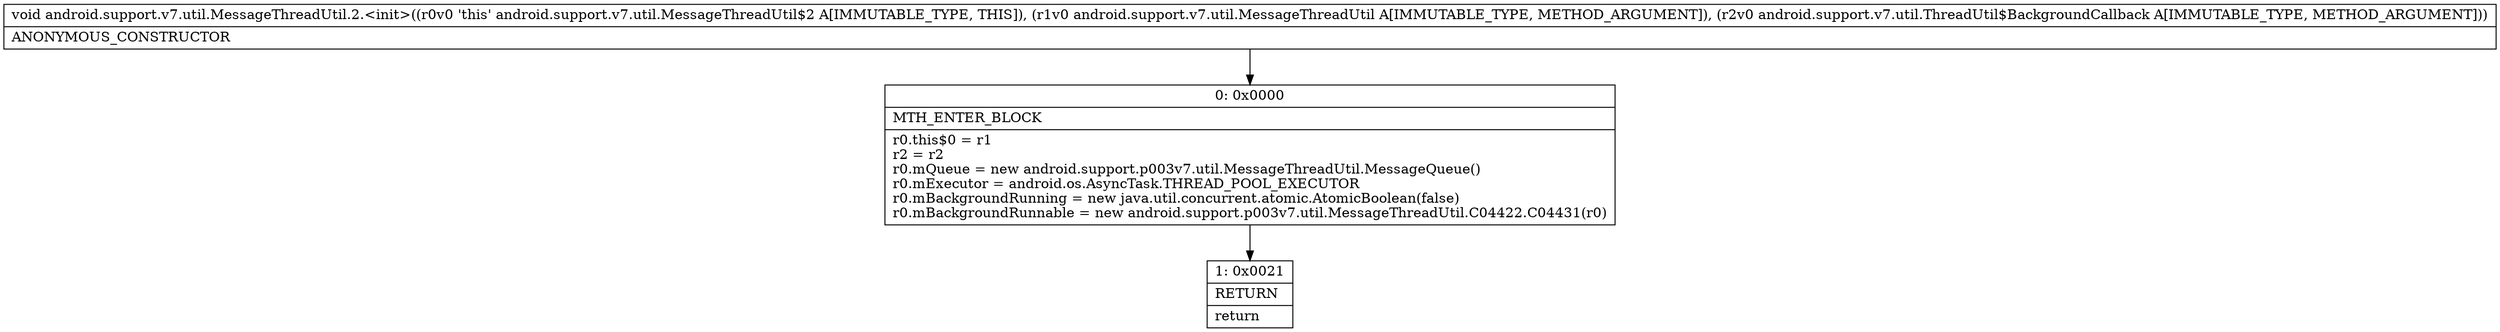 digraph "CFG forandroid.support.v7.util.MessageThreadUtil.2.\<init\>(Landroid\/support\/v7\/util\/MessageThreadUtil;Landroid\/support\/v7\/util\/ThreadUtil$BackgroundCallback;)V" {
Node_0 [shape=record,label="{0\:\ 0x0000|MTH_ENTER_BLOCK\l|r0.this$0 = r1\lr2 = r2\lr0.mQueue = new android.support.p003v7.util.MessageThreadUtil.MessageQueue()\lr0.mExecutor = android.os.AsyncTask.THREAD_POOL_EXECUTOR\lr0.mBackgroundRunning = new java.util.concurrent.atomic.AtomicBoolean(false)\lr0.mBackgroundRunnable = new android.support.p003v7.util.MessageThreadUtil.C04422.C04431(r0)\l}"];
Node_1 [shape=record,label="{1\:\ 0x0021|RETURN\l|return\l}"];
MethodNode[shape=record,label="{void android.support.v7.util.MessageThreadUtil.2.\<init\>((r0v0 'this' android.support.v7.util.MessageThreadUtil$2 A[IMMUTABLE_TYPE, THIS]), (r1v0 android.support.v7.util.MessageThreadUtil A[IMMUTABLE_TYPE, METHOD_ARGUMENT]), (r2v0 android.support.v7.util.ThreadUtil$BackgroundCallback A[IMMUTABLE_TYPE, METHOD_ARGUMENT]))  | ANONYMOUS_CONSTRUCTOR\l}"];
MethodNode -> Node_0;
Node_0 -> Node_1;
}

